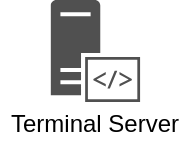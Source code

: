 <mxfile version="14.6.13" type="device"><diagram id="m0C-B9rxeUGBFbeKavYU" name="Seite-1"><mxGraphModel dx="1086" dy="966" grid="1" gridSize="10" guides="1" tooltips="1" connect="1" arrows="1" fold="1" page="1" pageScale="1" pageWidth="827" pageHeight="1169" math="0" shadow="0"><root><mxCell id="0"/><mxCell id="1" parent="0"/><mxCell id="5GI5gjDPlhU5UQ0ly1RN-1" value="" style="group" vertex="1" connectable="0" parent="1"><mxGeometry x="40.005" y="40" width="95.44" height="71.5" as="geometry"/></mxCell><mxCell id="5GI5gjDPlhU5UQ0ly1RN-2" value="" style="pointerEvents=1;shadow=0;dashed=0;html=1;strokeColor=none;fillColor=#505050;labelPosition=center;verticalLabelPosition=bottom;verticalAlign=top;outlineConnect=0;align=center;shape=mxgraph.office.servers.server_side_code;aspect=fixed;" vertex="1" parent="5GI5gjDPlhU5UQ0ly1RN-1"><mxGeometry x="25.405" width="44.63" height="51" as="geometry"/></mxCell><mxCell id="5GI5gjDPlhU5UQ0ly1RN-3" value="Terminal Server" style="text;html=1;strokeColor=none;fillColor=none;align=center;verticalAlign=middle;whiteSpace=wrap;rounded=0;" vertex="1" parent="5GI5gjDPlhU5UQ0ly1RN-1"><mxGeometry y="51.5" width="95.44" height="20" as="geometry"/></mxCell></root></mxGraphModel></diagram></mxfile>